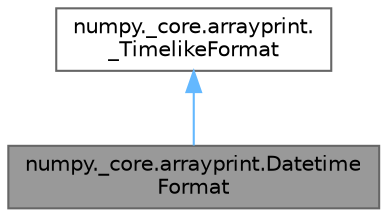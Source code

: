 digraph "numpy._core.arrayprint.DatetimeFormat"
{
 // LATEX_PDF_SIZE
  bgcolor="transparent";
  edge [fontname=Helvetica,fontsize=10,labelfontname=Helvetica,labelfontsize=10];
  node [fontname=Helvetica,fontsize=10,shape=box,height=0.2,width=0.4];
  Node1 [id="Node000001",label="numpy._core.arrayprint.Datetime\lFormat",height=0.2,width=0.4,color="gray40", fillcolor="grey60", style="filled", fontcolor="black",tooltip=" "];
  Node2 -> Node1 [id="edge2_Node000001_Node000002",dir="back",color="steelblue1",style="solid",tooltip=" "];
  Node2 [id="Node000002",label="numpy._core.arrayprint.\l_TimelikeFormat",height=0.2,width=0.4,color="gray40", fillcolor="white", style="filled",URL="$classnumpy_1_1__core_1_1arrayprint_1_1__TimelikeFormat.html",tooltip=" "];
}
